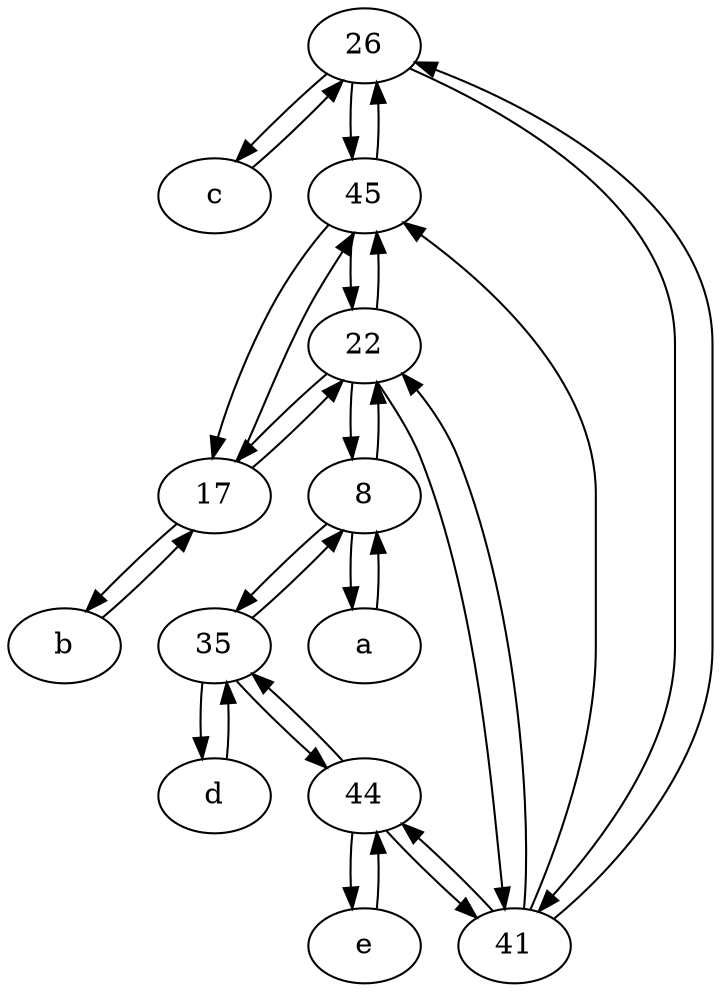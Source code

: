 digraph  {
	26;
	c [pos="20,10!"];
	e [pos="30,50!"];
	8;
	35;
	17;
	d [pos="20,30!"];
	45;
	41;
	22;
	44;
	b [pos="50,20!"];
	a [pos="40,10!"];
	45 -> 22;
	b -> 17;
	8 -> 35;
	41 -> 44;
	17 -> b;
	22 -> 8;
	22 -> 41;
	44 -> e;
	41 -> 22;
	41 -> 26;
	35 -> d;
	44 -> 41;
	35 -> 8;
	26 -> c;
	45 -> 26;
	8 -> a;
	17 -> 45;
	22 -> 17;
	44 -> 35;
	26 -> 41;
	e -> 44;
	45 -> 17;
	c -> 26;
	41 -> 45;
	35 -> 44;
	a -> 8;
	17 -> 22;
	d -> 35;
	8 -> 22;
	26 -> 45;
	22 -> 45;

	}